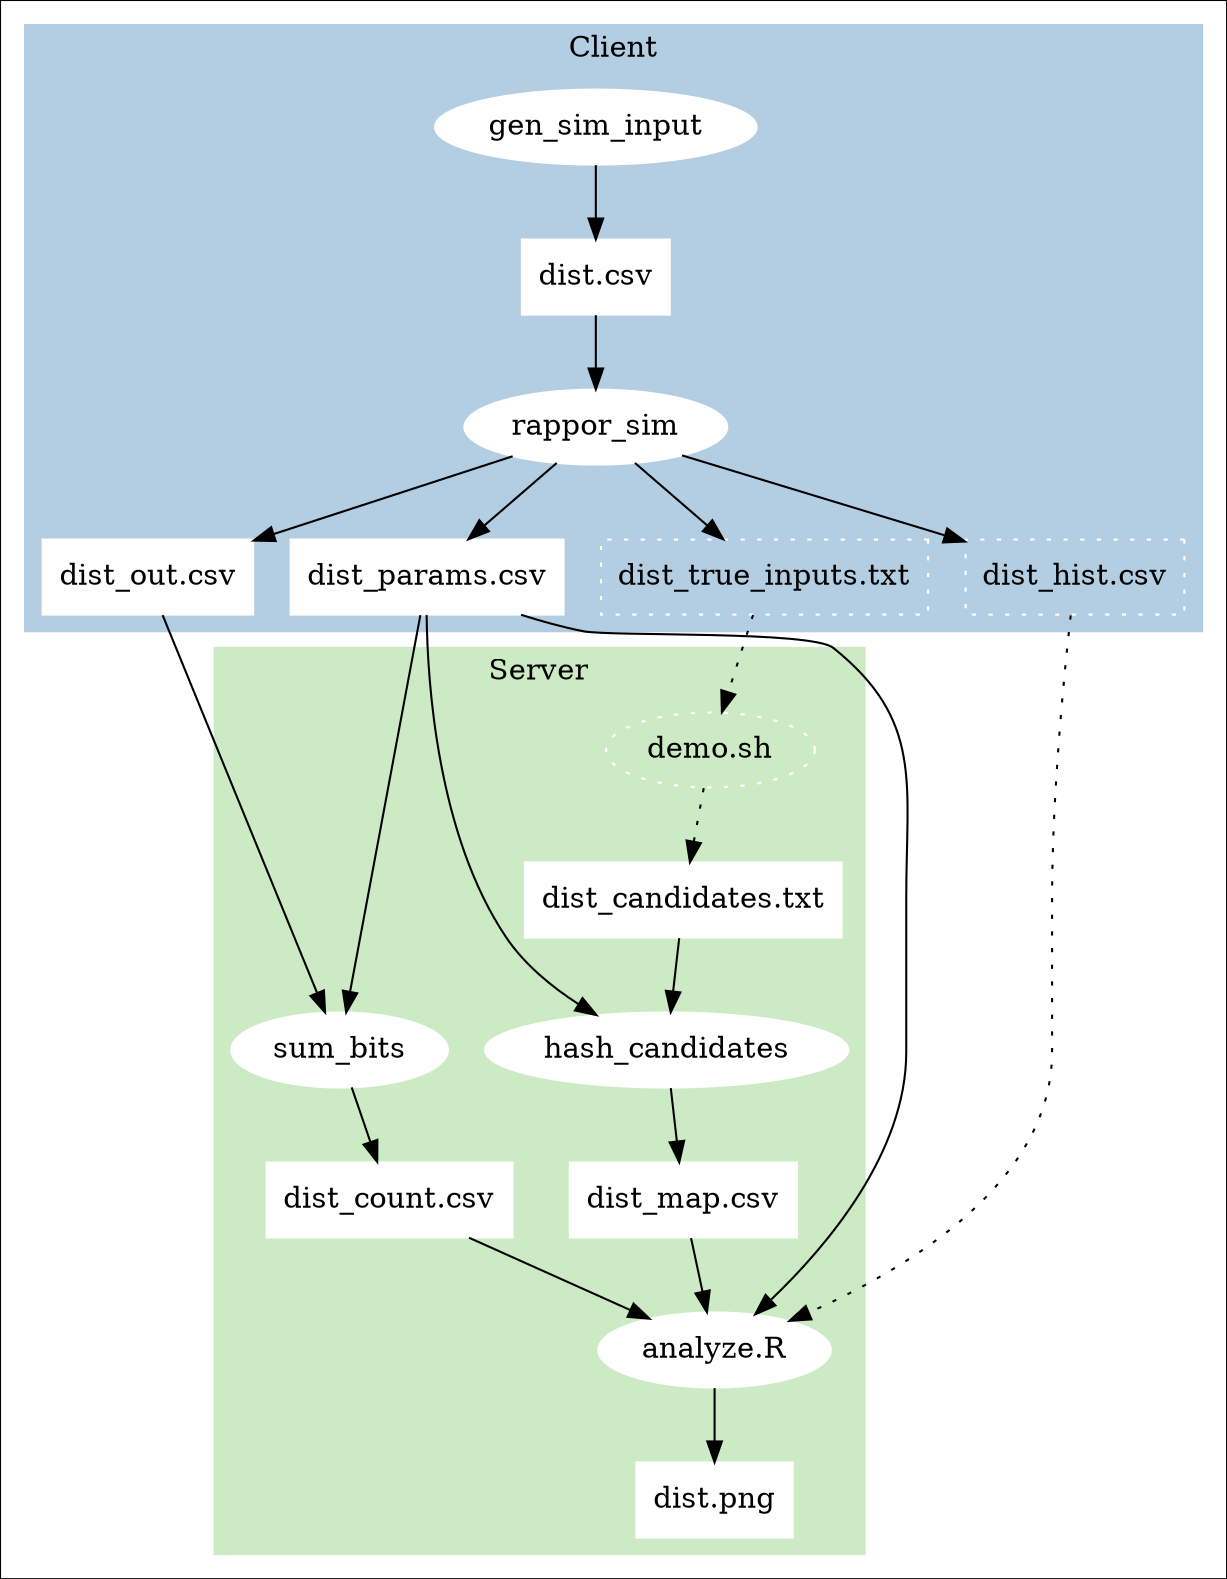 // Based on http://graphviz.org/content/cluster

// Node types:
//   Rectangle: process
//   Oval: data
//   Diamond: debug/simulation data

digraph G {
  //rankdir="LR";  // left to right layout

  // http://www.graphviz.org/content/color-names
  colorscheme=pastel13;

  subgraph cluster_0 {
    label = "Client";
    style=filled;
    color=2;

    node [style=filled, color=white];

    gen_sim_input -> dist_csv -> rappor_sim;
    
    rappor_sim -> out;
    rappor_sim -> params;
    rappor_sim -> hist;
    rappor_sim -> true_inputs;

    // Process
    rappor_sim [label="rappor_sim"];

    // Data
    dist_csv [shape=Mbox, label="dist.csv"];
    out [shape=Mbox, label="dist_out.csv"];
    params [shape=Mbox, label="dist_params.csv"];

    // simulation data
    hist [shape=Mbox, style=dotted, label="dist_hist.csv"];
    true_inputs [shape=Mbox, style=dotted, label="dist_true_inputs.txt"];
  }

  subgraph cluster_1 {
    label = "Server";
    style = filled;
    color=3;

    node [style=filled, color=white];

    sum_bits -> counts;

    // sum_bits needs the params to construct the matrix.  Technically it could
    // infer it, but this is simple.
    params -> sum_bits;

    // only in the simulation
    true_inputs -> demo_sh -> candidates [style=dotted];

    candidates -> hash_candidates -> map;
    params -> hash_candidates;

    params -> analyze;
    map -> analyze;
    counts -> analyze;
    hist -> analyze [style=dotted];  // only for comparison

    analyze -> plot_png;

    // Processes
    analyze [label="analyze.R"];
    demo_sh [label="demo.sh", style=dotted];

    // Data
    counts [shape=Mbox, label="dist_count.csv"];
    candidates [shape=Mbox, label="dist_candidates.txt"];
    map [shape=Mbox, label="dist_map.csv"];

    plot_png [shape=Mbox, label="dist.png"];

  }

  out -> sum_bits;
}
